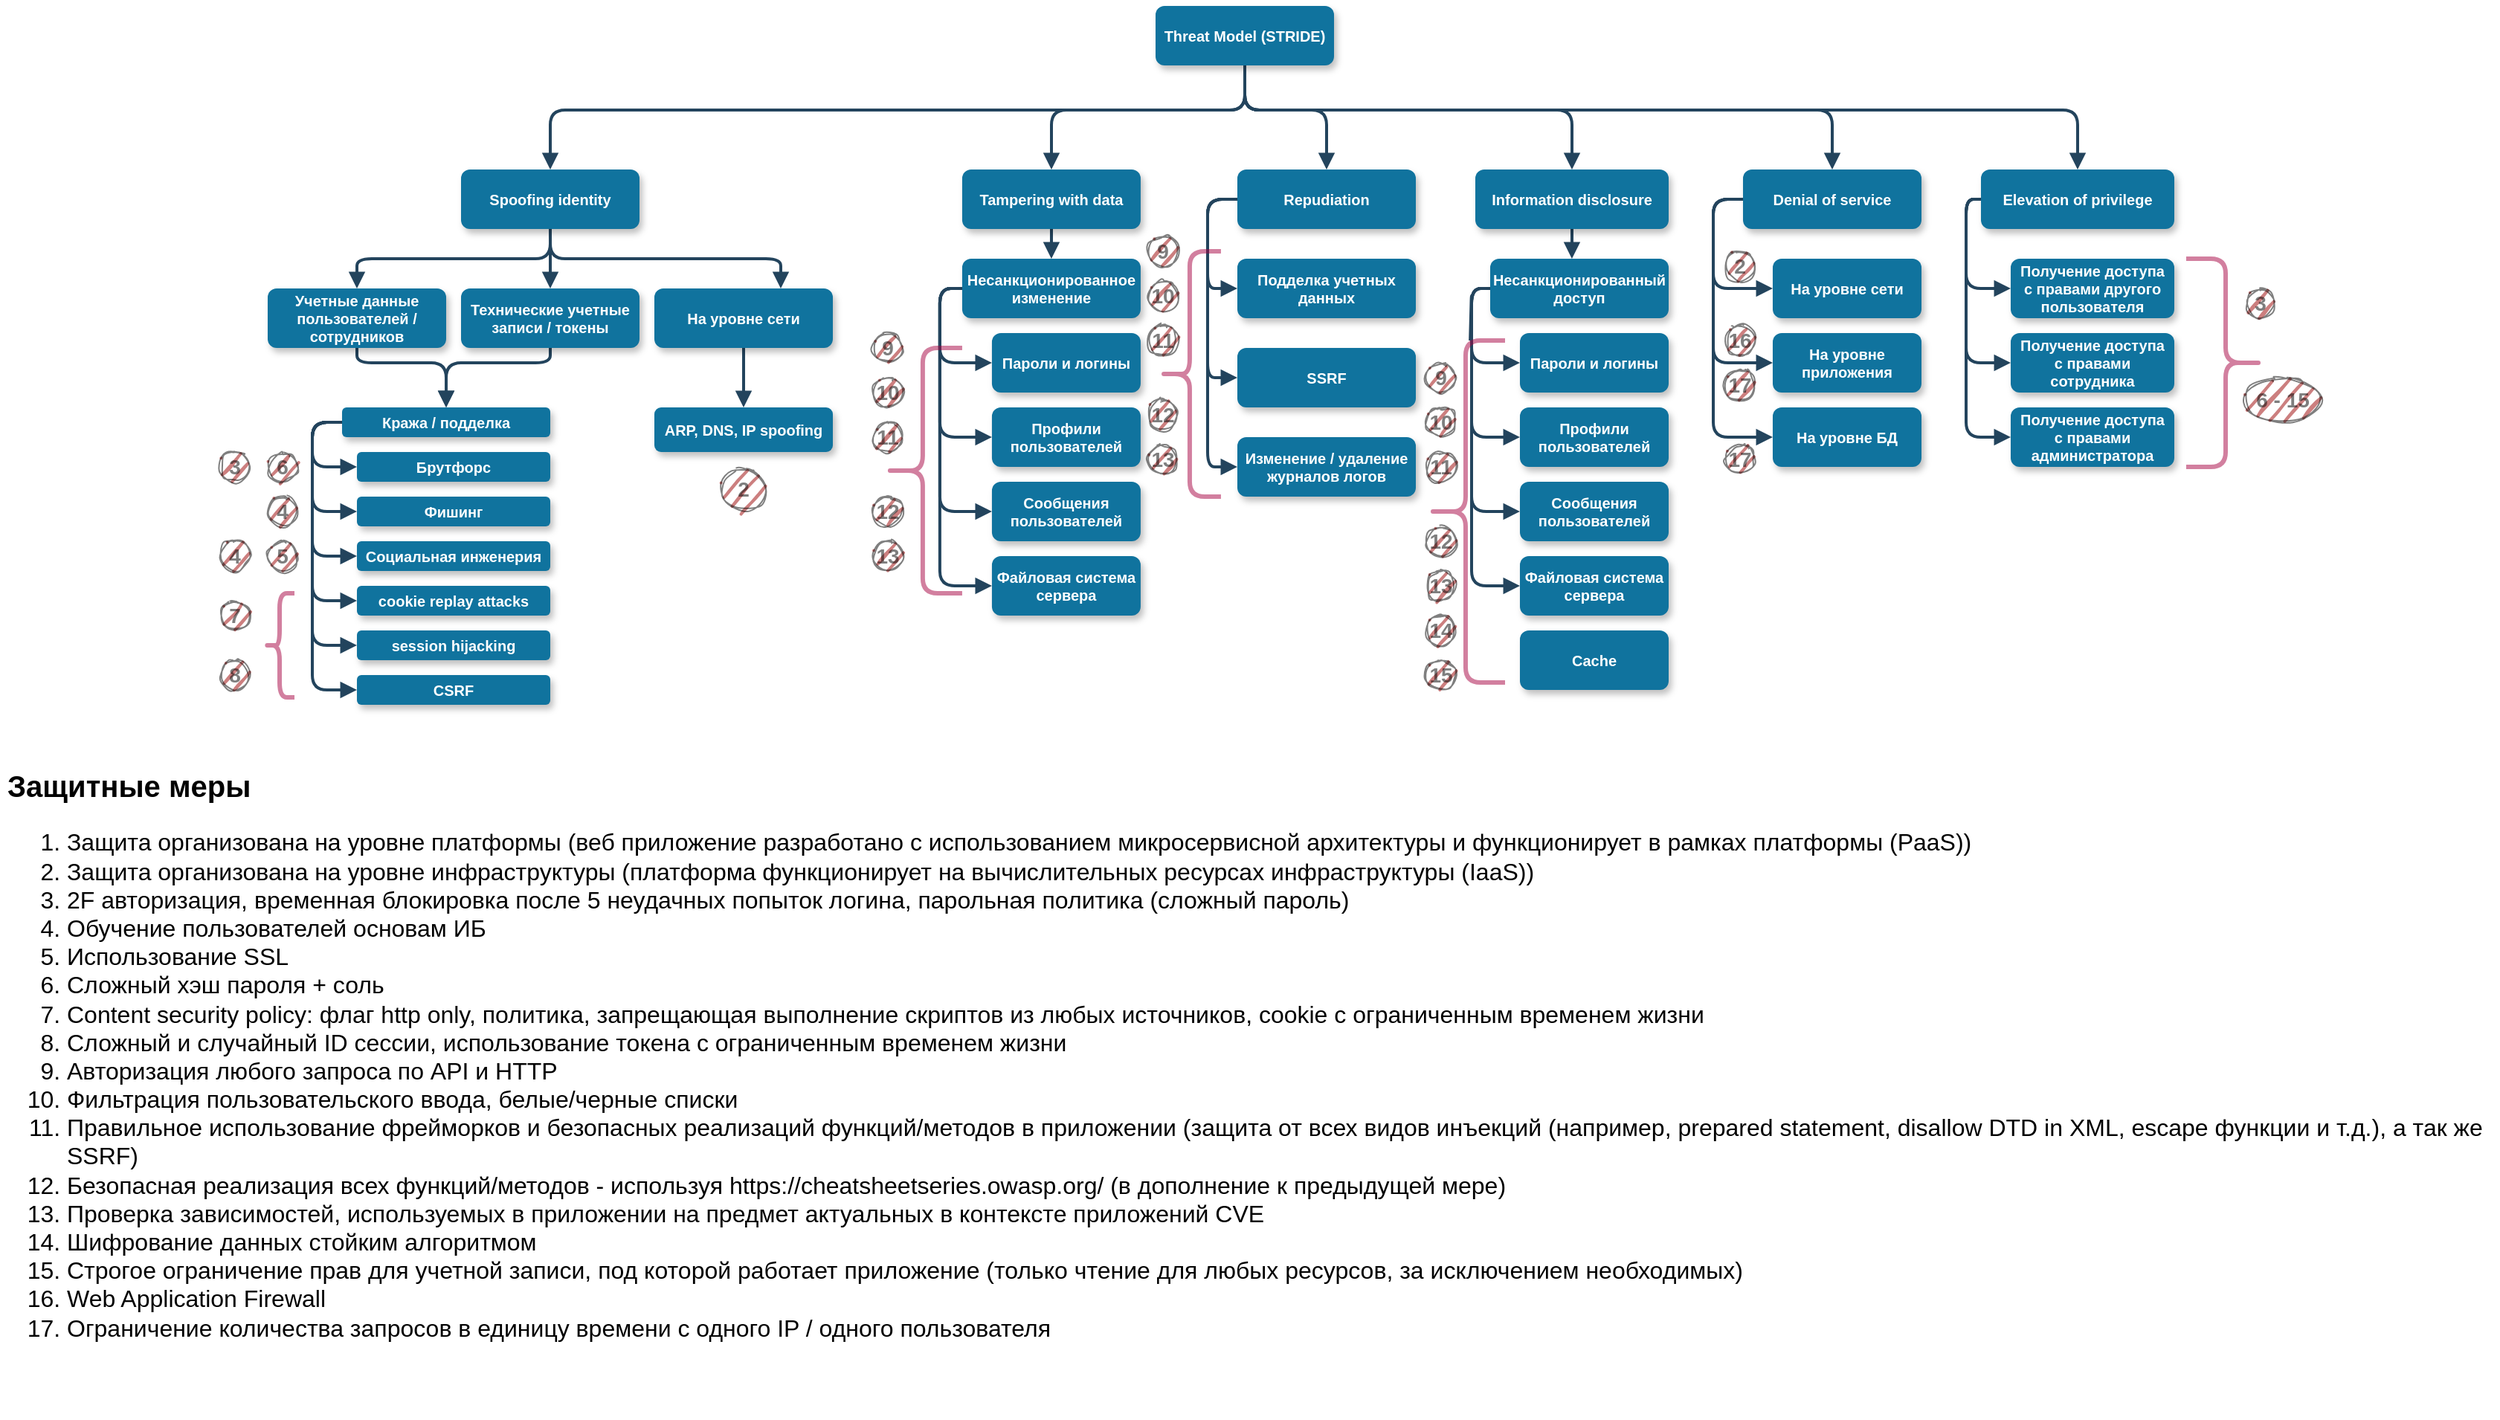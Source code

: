 <mxfile version="20.5.2" type="device" pages="2"><diagram name="v.1.0" id="97916047-d0de-89f5-080d-49f4d83e522f"><mxGraphModel dx="1520" dy="814" grid="1" gridSize="10" guides="1" tooltips="1" connect="1" arrows="1" fold="1" page="1" pageScale="1.5" pageWidth="1169" pageHeight="827" background="none" math="0" shadow="0"><root><mxCell id="0"/><mxCell id="1" parent="0"/><mxCell id="fsp8jdbJkB8UypAQmJkR-121" style="edgeStyle=orthogonalEdgeStyle;rounded=1;orthogonalLoop=1;jettySize=auto;html=1;fontSize=11;exitX=0.5;exitY=1;exitDx=0;exitDy=0;endArrow=block;strokeColor=#23445D;strokeWidth=2;endFill=1;fontStyle=1;" edge="1" parent="1" source="fsp8jdbJkB8UypAQmJkR-81" target="fsp8jdbJkB8UypAQmJkR-83"><mxGeometry relative="1" as="geometry"><mxPoint x="1022" y="80" as="sourcePoint"/><Array as="points"><mxPoint x="877" y="80"/><mxPoint x="410" y="80"/></Array></mxGeometry></mxCell><mxCell id="fsp8jdbJkB8UypAQmJkR-124" style="edgeStyle=orthogonalEdgeStyle;rounded=1;orthogonalLoop=1;jettySize=auto;html=1;fontSize=11;exitX=0.5;exitY=1;exitDx=0;exitDy=0;endArrow=block;strokeColor=#23445D;strokeWidth=2;endFill=1;fontStyle=1;" edge="1" parent="1" source="fsp8jdbJkB8UypAQmJkR-81" target="fsp8jdbJkB8UypAQmJkR-82"><mxGeometry relative="1" as="geometry"><mxPoint x="1022" y="80" as="sourcePoint"/><Array as="points"><mxPoint x="877" y="80"/><mxPoint x="747" y="80"/></Array></mxGeometry></mxCell><mxCell id="fsp8jdbJkB8UypAQmJkR-125" style="edgeStyle=orthogonalEdgeStyle;rounded=1;orthogonalLoop=1;jettySize=auto;html=1;entryX=0.5;entryY=0;entryDx=0;entryDy=0;fontSize=11;endArrow=block;strokeColor=#23445D;strokeWidth=2;endFill=1;fontStyle=1;exitX=0.5;exitY=1;exitDx=0;exitDy=0;" edge="1" parent="1" source="fsp8jdbJkB8UypAQmJkR-81" target="fsp8jdbJkB8UypAQmJkR-84"><mxGeometry relative="1" as="geometry"><mxPoint x="1022" y="80" as="sourcePoint"/><Array as="points"><mxPoint x="877" y="80"/><mxPoint x="932" y="80"/></Array></mxGeometry></mxCell><mxCell id="fsp8jdbJkB8UypAQmJkR-126" style="edgeStyle=orthogonalEdgeStyle;rounded=1;orthogonalLoop=1;jettySize=auto;html=1;entryX=0.5;entryY=0;entryDx=0;entryDy=0;fontSize=11;endArrow=block;strokeColor=#23445D;strokeWidth=2;endFill=1;fontStyle=1;exitX=0.5;exitY=1;exitDx=0;exitDy=0;" edge="1" parent="1" source="fsp8jdbJkB8UypAQmJkR-81" target="fsp8jdbJkB8UypAQmJkR-89"><mxGeometry relative="1" as="geometry"><mxPoint x="1022" y="80" as="sourcePoint"/><Array as="points"><mxPoint x="877" y="80"/><mxPoint x="1097" y="80"/></Array></mxGeometry></mxCell><mxCell id="fsp8jdbJkB8UypAQmJkR-127" style="edgeStyle=orthogonalEdgeStyle;rounded=1;orthogonalLoop=1;jettySize=auto;html=1;entryX=0.5;entryY=0;entryDx=0;entryDy=0;fontSize=11;exitX=0.5;exitY=1;exitDx=0;exitDy=0;endArrow=block;strokeColor=#23445D;strokeWidth=2;endFill=1;fontStyle=1;" edge="1" parent="1" source="fsp8jdbJkB8UypAQmJkR-81" target="fsp8jdbJkB8UypAQmJkR-85"><mxGeometry relative="1" as="geometry"><mxPoint x="1022" y="80" as="sourcePoint"/><Array as="points"><mxPoint x="877" y="80"/><mxPoint x="1272" y="80"/></Array></mxGeometry></mxCell><mxCell id="fsp8jdbJkB8UypAQmJkR-128" style="edgeStyle=orthogonalEdgeStyle;rounded=1;orthogonalLoop=1;jettySize=auto;html=1;entryX=0.5;entryY=0;entryDx=0;entryDy=0;fontSize=11;exitX=0.5;exitY=1;exitDx=0;exitDy=0;endArrow=block;strokeColor=#23445D;strokeWidth=2;endFill=1;fontStyle=1;" edge="1" parent="1" source="fsp8jdbJkB8UypAQmJkR-81" target="fsp8jdbJkB8UypAQmJkR-86"><mxGeometry relative="1" as="geometry"><mxPoint x="1022" y="80" as="sourcePoint"/><Array as="points"><mxPoint x="877" y="80"/><mxPoint x="1437" y="80"/></Array></mxGeometry></mxCell><mxCell id="fsp8jdbJkB8UypAQmJkR-81" value="Threat Model (STRIDE)" style="rounded=1;fillColor=#10739E;strokeColor=none;shadow=1;gradientColor=none;fontStyle=1;fontColor=#FFFFFF;fontSize=10;" vertex="1" parent="1"><mxGeometry x="817" y="10" width="120" height="40" as="geometry"/></mxCell><mxCell id="fsp8jdbJkB8UypAQmJkR-183" style="edgeStyle=orthogonalEdgeStyle;rounded=1;orthogonalLoop=1;jettySize=auto;html=1;entryX=0.5;entryY=0;entryDx=0;entryDy=0;fontSize=11;endArrow=block;strokeColor=#23445D;strokeWidth=2;endFill=1;fontStyle=1;" edge="1" parent="1" source="fsp8jdbJkB8UypAQmJkR-82" target="fsp8jdbJkB8UypAQmJkR-168"><mxGeometry relative="1" as="geometry"/></mxCell><mxCell id="fsp8jdbJkB8UypAQmJkR-82" value="Tampering with data" style="rounded=1;fillColor=#10739E;strokeColor=none;shadow=1;gradientColor=none;fontStyle=1;fontColor=#FFFFFF;fontSize=10;" vertex="1" parent="1"><mxGeometry x="686.97" y="120" width="120" height="40" as="geometry"/></mxCell><mxCell id="fsp8jdbJkB8UypAQmJkR-135" style="edgeStyle=orthogonalEdgeStyle;rounded=1;orthogonalLoop=1;jettySize=auto;html=1;entryX=0.5;entryY=0;entryDx=0;entryDy=0;fontSize=11;exitX=0.5;exitY=1;exitDx=0;exitDy=0;endArrow=block;strokeColor=#23445D;strokeWidth=2;endFill=1;fontStyle=1;" edge="1" parent="1" source="fsp8jdbJkB8UypAQmJkR-83" target="fsp8jdbJkB8UypAQmJkR-109"><mxGeometry relative="1" as="geometry"><Array as="points"><mxPoint x="410" y="180"/><mxPoint x="280" y="180"/></Array></mxGeometry></mxCell><mxCell id="fsp8jdbJkB8UypAQmJkR-150" style="edgeStyle=orthogonalEdgeStyle;rounded=1;orthogonalLoop=1;jettySize=auto;html=1;entryX=0.5;entryY=0;entryDx=0;entryDy=0;fontSize=11;endArrow=block;strokeColor=#23445D;strokeWidth=2;endFill=1;fontStyle=1;" edge="1" parent="1" source="fsp8jdbJkB8UypAQmJkR-83" target="fsp8jdbJkB8UypAQmJkR-110"><mxGeometry relative="1" as="geometry"/></mxCell><mxCell id="fsp8jdbJkB8UypAQmJkR-151" style="edgeStyle=orthogonalEdgeStyle;rounded=1;orthogonalLoop=1;jettySize=auto;html=1;fontSize=11;endArrow=block;strokeColor=#23445D;strokeWidth=2;endFill=1;fontStyle=1;" edge="1" parent="1" source="fsp8jdbJkB8UypAQmJkR-83" target="fsp8jdbJkB8UypAQmJkR-139"><mxGeometry relative="1" as="geometry"><Array as="points"><mxPoint x="410" y="180"/><mxPoint x="565" y="180"/></Array></mxGeometry></mxCell><mxCell id="fsp8jdbJkB8UypAQmJkR-83" value="Spoofing identity" style="rounded=1;fillColor=#10739E;strokeColor=none;shadow=1;gradientColor=none;fontStyle=1;fontColor=#FFFFFF;fontSize=10;" vertex="1" parent="1"><mxGeometry x="350" y="120" width="120" height="40" as="geometry"/></mxCell><mxCell id="fsp8jdbJkB8UypAQmJkR-187" style="edgeStyle=orthogonalEdgeStyle;rounded=1;orthogonalLoop=1;jettySize=auto;html=1;entryX=0;entryY=0.5;entryDx=0;entryDy=0;fontSize=11;endArrow=block;strokeColor=#23445D;strokeWidth=2;endFill=1;fontStyle=1;" edge="1" parent="1" source="fsp8jdbJkB8UypAQmJkR-84" target="fsp8jdbJkB8UypAQmJkR-185"><mxGeometry relative="1" as="geometry"><Array as="points"><mxPoint x="852" y="140"/><mxPoint x="852" y="320"/></Array></mxGeometry></mxCell><mxCell id="fsp8jdbJkB8UypAQmJkR-188" style="edgeStyle=orthogonalEdgeStyle;rounded=1;orthogonalLoop=1;jettySize=auto;html=1;entryX=0;entryY=0.5;entryDx=0;entryDy=0;fontSize=11;endArrow=block;strokeColor=#23445D;strokeWidth=2;endFill=1;fontStyle=1;" edge="1" parent="1" source="fsp8jdbJkB8UypAQmJkR-84" target="fsp8jdbJkB8UypAQmJkR-186"><mxGeometry relative="1" as="geometry"><Array as="points"><mxPoint x="852" y="140"/><mxPoint x="852" y="260"/></Array></mxGeometry></mxCell><mxCell id="fsp8jdbJkB8UypAQmJkR-189" style="edgeStyle=orthogonalEdgeStyle;rounded=1;orthogonalLoop=1;jettySize=auto;html=1;entryX=0;entryY=0.5;entryDx=0;entryDy=0;fontSize=11;endArrow=block;strokeColor=#23445D;strokeWidth=2;endFill=1;fontStyle=1;" edge="1" parent="1" source="fsp8jdbJkB8UypAQmJkR-84" target="fsp8jdbJkB8UypAQmJkR-184"><mxGeometry relative="1" as="geometry"><Array as="points"><mxPoint x="852" y="140"/><mxPoint x="852" y="200"/></Array></mxGeometry></mxCell><mxCell id="fsp8jdbJkB8UypAQmJkR-84" value="Repudiation" style="rounded=1;fillColor=#10739E;strokeColor=none;shadow=1;gradientColor=none;fontStyle=1;fontColor=#FFFFFF;fontSize=10;" vertex="1" parent="1"><mxGeometry x="872" y="120" width="120" height="40" as="geometry"/></mxCell><mxCell id="GMriBJqJQw5jOjumS-eF-4" style="edgeStyle=orthogonalEdgeStyle;rounded=1;orthogonalLoop=1;jettySize=auto;html=1;entryX=0;entryY=0.5;entryDx=0;entryDy=0;fontSize=11;endArrow=block;strokeColor=#23445D;strokeWidth=2;endFill=1;fontStyle=1;" edge="1" parent="1" source="fsp8jdbJkB8UypAQmJkR-85" target="GMriBJqJQw5jOjumS-eF-2"><mxGeometry relative="1" as="geometry"><Array as="points"><mxPoint x="1192" y="140"/><mxPoint x="1192" y="300"/></Array></mxGeometry></mxCell><mxCell id="GMriBJqJQw5jOjumS-eF-5" style="edgeStyle=orthogonalEdgeStyle;rounded=1;orthogonalLoop=1;jettySize=auto;html=1;entryX=0;entryY=0.5;entryDx=0;entryDy=0;fontSize=11;endArrow=block;strokeColor=#23445D;strokeWidth=2;endFill=1;fontStyle=1;" edge="1" parent="1" source="fsp8jdbJkB8UypAQmJkR-85" target="GMriBJqJQw5jOjumS-eF-3"><mxGeometry relative="1" as="geometry"><Array as="points"><mxPoint x="1192" y="140"/><mxPoint x="1192" y="250"/></Array></mxGeometry></mxCell><mxCell id="GMriBJqJQw5jOjumS-eF-6" style="edgeStyle=orthogonalEdgeStyle;rounded=1;orthogonalLoop=1;jettySize=auto;html=1;entryX=0;entryY=0.5;entryDx=0;entryDy=0;fontSize=11;endArrow=block;strokeColor=#23445D;strokeWidth=2;endFill=1;fontStyle=1;" edge="1" parent="1" source="fsp8jdbJkB8UypAQmJkR-85" target="GMriBJqJQw5jOjumS-eF-1"><mxGeometry relative="1" as="geometry"><Array as="points"><mxPoint x="1192" y="140"/><mxPoint x="1192" y="200"/></Array></mxGeometry></mxCell><mxCell id="fsp8jdbJkB8UypAQmJkR-85" value="Denial of service" style="rounded=1;fillColor=#10739E;strokeColor=none;shadow=1;gradientColor=none;fontStyle=1;fontColor=#FFFFFF;fontSize=10;" vertex="1" parent="1"><mxGeometry x="1212" y="120" width="120" height="40" as="geometry"/></mxCell><mxCell id="GMriBJqJQw5jOjumS-eF-14" style="edgeStyle=orthogonalEdgeStyle;rounded=1;orthogonalLoop=1;jettySize=auto;html=1;entryX=0;entryY=0.5;entryDx=0;entryDy=0;fontSize=11;endArrow=block;strokeColor=#23445D;strokeWidth=2;endFill=1;fontStyle=1;" edge="1" parent="1" source="fsp8jdbJkB8UypAQmJkR-86" target="GMriBJqJQw5jOjumS-eF-8"><mxGeometry relative="1" as="geometry"><Array as="points"><mxPoint x="1362" y="140"/><mxPoint x="1362" y="300"/></Array></mxGeometry></mxCell><mxCell id="GMriBJqJQw5jOjumS-eF-15" style="edgeStyle=orthogonalEdgeStyle;rounded=1;orthogonalLoop=1;jettySize=auto;html=1;entryX=0;entryY=0.5;entryDx=0;entryDy=0;fontSize=11;endArrow=block;strokeColor=#23445D;strokeWidth=2;endFill=1;fontStyle=1;" edge="1" parent="1" source="fsp8jdbJkB8UypAQmJkR-86" target="GMriBJqJQw5jOjumS-eF-9"><mxGeometry relative="1" as="geometry"><Array as="points"><mxPoint x="1362" y="140"/><mxPoint x="1362" y="250"/></Array></mxGeometry></mxCell><mxCell id="GMriBJqJQw5jOjumS-eF-16" style="edgeStyle=orthogonalEdgeStyle;rounded=1;orthogonalLoop=1;jettySize=auto;html=1;entryX=0;entryY=0.5;entryDx=0;entryDy=0;fontSize=11;endArrow=block;strokeColor=#23445D;strokeWidth=2;endFill=1;fontStyle=1;" edge="1" parent="1" source="fsp8jdbJkB8UypAQmJkR-86" target="GMriBJqJQw5jOjumS-eF-7"><mxGeometry relative="1" as="geometry"><Array as="points"><mxPoint x="1362" y="140"/><mxPoint x="1362" y="200"/></Array></mxGeometry></mxCell><mxCell id="fsp8jdbJkB8UypAQmJkR-86" value="Elevation of privilege" style="rounded=1;fillColor=#10739E;strokeColor=none;shadow=1;gradientColor=none;fontStyle=1;fontColor=#FFFFFF;fontSize=10;" vertex="1" parent="1"><mxGeometry x="1372" y="120" width="130" height="40" as="geometry"/></mxCell><mxCell id="GMriBJqJQw5jOjumS-eF-12" style="edgeStyle=orthogonalEdgeStyle;rounded=1;orthogonalLoop=1;jettySize=auto;html=1;entryX=0.458;entryY=0;entryDx=0;entryDy=0;entryPerimeter=0;fontSize=11;endArrow=block;strokeColor=#23445D;strokeWidth=2;endFill=1;fontStyle=1;" edge="1" parent="1" source="fsp8jdbJkB8UypAQmJkR-89" target="fsp8jdbJkB8UypAQmJkR-200"><mxGeometry relative="1" as="geometry"/></mxCell><mxCell id="fsp8jdbJkB8UypAQmJkR-89" value="Information disclosure" style="rounded=1;fillColor=#10739E;strokeColor=none;shadow=1;gradientColor=none;fontStyle=1;fontColor=#FFFFFF;fontSize=10;" vertex="1" parent="1"><mxGeometry x="1032" y="120" width="130" height="40" as="geometry"/></mxCell><mxCell id="GMriBJqJQw5jOjumS-eF-24" style="edgeStyle=orthogonalEdgeStyle;rounded=1;orthogonalLoop=1;jettySize=auto;html=1;entryX=0.5;entryY=0;entryDx=0;entryDy=0;strokeWidth=2;fontSize=11;endArrow=block;strokeColor=#23445D;endFill=1;fontStyle=1;" edge="1" parent="1" source="fsp8jdbJkB8UypAQmJkR-109" target="GMriBJqJQw5jOjumS-eF-23"><mxGeometry relative="1" as="geometry"><Array as="points"><mxPoint x="280" y="250"/><mxPoint x="340" y="250"/><mxPoint x="340" y="270"/></Array></mxGeometry></mxCell><mxCell id="fsp8jdbJkB8UypAQmJkR-109" value="Учетные данные&#10;пользователей /&#10;сотрудников" style="rounded=1;fillColor=#10739E;strokeColor=none;shadow=1;gradientColor=none;fontStyle=1;fontColor=#FFFFFF;fontSize=10;" vertex="1" parent="1"><mxGeometry x="220" y="200" width="120" height="40" as="geometry"/></mxCell><mxCell id="GMriBJqJQw5jOjumS-eF-27" style="edgeStyle=orthogonalEdgeStyle;rounded=1;orthogonalLoop=1;jettySize=auto;html=1;entryX=0.5;entryY=0;entryDx=0;entryDy=0;strokeWidth=2;fontSize=11;endArrow=block;strokeColor=#23445D;endFill=1;fontStyle=1;" edge="1" parent="1" source="fsp8jdbJkB8UypAQmJkR-110" target="GMriBJqJQw5jOjumS-eF-23"><mxGeometry relative="1" as="geometry"><Array as="points"><mxPoint x="410" y="250"/><mxPoint x="340" y="250"/><mxPoint x="340" y="270"/></Array></mxGeometry></mxCell><mxCell id="fsp8jdbJkB8UypAQmJkR-110" value="Технические учетные&#10;записи / токены" style="rounded=1;fillColor=#10739E;strokeColor=none;shadow=1;gradientColor=none;fontStyle=1;fontColor=#FFFFFF;fontSize=10;" vertex="1" parent="1"><mxGeometry x="350" y="200" width="120" height="40" as="geometry"/></mxCell><mxCell id="fsp8jdbJkB8UypAQmJkR-141" style="edgeStyle=orthogonalEdgeStyle;rounded=1;orthogonalLoop=1;jettySize=auto;html=1;entryX=0.5;entryY=0;entryDx=0;entryDy=0;fontSize=11;endArrow=block;strokeColor=#23445D;strokeWidth=2;endFill=1;fontStyle=1;" edge="1" parent="1" source="fsp8jdbJkB8UypAQmJkR-139" target="fsp8jdbJkB8UypAQmJkR-140"><mxGeometry relative="1" as="geometry"/></mxCell><mxCell id="fsp8jdbJkB8UypAQmJkR-139" value="На уровне сети" style="rounded=1;fillColor=#10739E;strokeColor=none;shadow=1;gradientColor=none;fontStyle=1;fontColor=#FFFFFF;fontSize=10;" vertex="1" parent="1"><mxGeometry x="480" y="200" width="120" height="40" as="geometry"/></mxCell><mxCell id="fsp8jdbJkB8UypAQmJkR-140" value="ARP, DNS, IP spoofing" style="rounded=1;whiteSpace=wrap;html=1;fontSize=10;fillColor=#10739E;strokeColor=none;fontColor=#FFFFFF;shadow=1;gradientColor=none;fontStyle=1;" vertex="1" parent="1"><mxGeometry x="480" y="280" width="120" height="30" as="geometry"/></mxCell><mxCell id="fsp8jdbJkB8UypAQmJkR-144" value="Пароли и логины" style="rounded=1;fillColor=#10739E;strokeColor=none;shadow=1;gradientColor=none;fontStyle=1;fontColor=#FFFFFF;fontSize=10;" vertex="1" parent="1"><mxGeometry x="706.97" y="230" width="100" height="40" as="geometry"/></mxCell><mxCell id="fsp8jdbJkB8UypAQmJkR-146" value="Сообщения&#10;пользователей" style="rounded=1;fillColor=#10739E;strokeColor=none;shadow=1;gradientColor=none;fontStyle=1;fontColor=#FFFFFF;fontSize=10;" vertex="1" parent="1"><mxGeometry x="706.97" y="330" width="100" height="40" as="geometry"/></mxCell><mxCell id="fsp8jdbJkB8UypAQmJkR-147" value="Профили&#10;пользователей" style="rounded=1;fillColor=#10739E;strokeColor=none;shadow=1;gradientColor=none;fontStyle=1;fontColor=#FFFFFF;fontSize=10;" vertex="1" parent="1"><mxGeometry x="706.97" y="280" width="100" height="40" as="geometry"/></mxCell><mxCell id="fsp8jdbJkB8UypAQmJkR-170" style="edgeStyle=orthogonalEdgeStyle;rounded=1;orthogonalLoop=1;jettySize=auto;html=1;entryX=0;entryY=0.5;entryDx=0;entryDy=0;fontSize=11;endArrow=block;strokeColor=#23445D;strokeWidth=2;endFill=1;fontStyle=1;" edge="1" parent="1" source="fsp8jdbJkB8UypAQmJkR-168" target="fsp8jdbJkB8UypAQmJkR-144"><mxGeometry relative="1" as="geometry"><Array as="points"><mxPoint x="671.97" y="200"/><mxPoint x="671.97" y="250"/></Array></mxGeometry></mxCell><mxCell id="fsp8jdbJkB8UypAQmJkR-172" style="edgeStyle=orthogonalEdgeStyle;rounded=1;orthogonalLoop=1;jettySize=auto;html=1;entryX=0;entryY=0.5;entryDx=0;entryDy=0;fontSize=11;endArrow=block;strokeColor=#23445D;strokeWidth=2;endFill=1;fontStyle=1;" edge="1" parent="1" source="fsp8jdbJkB8UypAQmJkR-168" target="fsp8jdbJkB8UypAQmJkR-147"><mxGeometry relative="1" as="geometry"><Array as="points"><mxPoint x="671.97" y="200"/><mxPoint x="671.97" y="300"/></Array></mxGeometry></mxCell><mxCell id="fsp8jdbJkB8UypAQmJkR-173" style="edgeStyle=orthogonalEdgeStyle;rounded=1;orthogonalLoop=1;jettySize=auto;html=1;fontSize=11;entryX=0;entryY=0.5;entryDx=0;entryDy=0;endArrow=block;strokeColor=#23445D;strokeWidth=2;endFill=1;fontStyle=1;" edge="1" parent="1" source="fsp8jdbJkB8UypAQmJkR-168" target="fsp8jdbJkB8UypAQmJkR-146"><mxGeometry relative="1" as="geometry"><mxPoint x="671.97" y="320" as="targetPoint"/><Array as="points"><mxPoint x="671.97" y="200"/><mxPoint x="671.97" y="350"/></Array></mxGeometry></mxCell><mxCell id="fsp8jdbJkB8UypAQmJkR-182" style="edgeStyle=orthogonalEdgeStyle;rounded=1;orthogonalLoop=1;jettySize=auto;html=1;fontSize=11;entryX=0;entryY=0.5;entryDx=0;entryDy=0;endArrow=block;strokeColor=#23445D;strokeWidth=2;endFill=1;fontStyle=1;" edge="1" parent="1" source="fsp8jdbJkB8UypAQmJkR-168" target="fsp8jdbJkB8UypAQmJkR-169"><mxGeometry relative="1" as="geometry"><mxPoint x="671.97" y="400" as="targetPoint"/><Array as="points"><mxPoint x="671.97" y="200"/><mxPoint x="671.97" y="400"/></Array></mxGeometry></mxCell><mxCell id="fsp8jdbJkB8UypAQmJkR-168" value="Несанкционированное&#10;изменение" style="rounded=1;fillColor=#10739E;strokeColor=none;shadow=1;gradientColor=none;fontStyle=1;fontColor=#FFFFFF;fontSize=10;" vertex="1" parent="1"><mxGeometry x="686.97" y="180" width="120" height="40" as="geometry"/></mxCell><mxCell id="fsp8jdbJkB8UypAQmJkR-169" value="Файловая система&#10;сервера" style="rounded=1;fillColor=#10739E;strokeColor=none;shadow=1;gradientColor=none;fontStyle=1;fontColor=#FFFFFF;fontSize=10;" vertex="1" parent="1"><mxGeometry x="706.97" y="380" width="100" height="40" as="geometry"/></mxCell><mxCell id="fsp8jdbJkB8UypAQmJkR-184" value="Подделка учетных&#10;данных" style="rounded=1;fillColor=#10739E;strokeColor=none;shadow=1;gradientColor=none;fontStyle=1;fontColor=#FFFFFF;fontSize=10;" vertex="1" parent="1"><mxGeometry x="872" y="180" width="120" height="40" as="geometry"/></mxCell><mxCell id="fsp8jdbJkB8UypAQmJkR-185" value="Изменение / удаление&#10;журналов логов" style="rounded=1;fillColor=#10739E;strokeColor=none;shadow=1;gradientColor=none;fontStyle=1;fontColor=#FFFFFF;fontSize=10;" vertex="1" parent="1"><mxGeometry x="872" y="300" width="120" height="40" as="geometry"/></mxCell><mxCell id="fsp8jdbJkB8UypAQmJkR-186" value="SSRF" style="rounded=1;fillColor=#10739E;strokeColor=none;shadow=1;gradientColor=none;fontStyle=1;fontColor=#FFFFFF;fontSize=10;" vertex="1" parent="1"><mxGeometry x="872" y="240" width="120" height="40" as="geometry"/></mxCell><mxCell id="fsp8jdbJkB8UypAQmJkR-192" value="Пароли и логины" style="rounded=1;fillColor=#10739E;strokeColor=none;shadow=1;gradientColor=none;fontStyle=1;fontColor=#FFFFFF;fontSize=10;" vertex="1" parent="1"><mxGeometry x="1062" y="230" width="100" height="40" as="geometry"/></mxCell><mxCell id="fsp8jdbJkB8UypAQmJkR-193" value="Сообщения&#10;пользователей" style="rounded=1;fillColor=#10739E;strokeColor=none;shadow=1;gradientColor=none;fontStyle=1;fontColor=#FFFFFF;fontSize=10;" vertex="1" parent="1"><mxGeometry x="1062" y="330" width="100" height="40" as="geometry"/></mxCell><mxCell id="fsp8jdbJkB8UypAQmJkR-194" value="Профили&#10;пользователей" style="rounded=1;fillColor=#10739E;strokeColor=none;shadow=1;gradientColor=none;fontStyle=1;fontColor=#FFFFFF;fontSize=10;" vertex="1" parent="1"><mxGeometry x="1062" y="280" width="100" height="40" as="geometry"/></mxCell><mxCell id="fsp8jdbJkB8UypAQmJkR-195" style="edgeStyle=orthogonalEdgeStyle;rounded=1;orthogonalLoop=1;jettySize=auto;html=1;entryX=0;entryY=0.5;entryDx=0;entryDy=0;fontSize=11;endArrow=block;strokeColor=#23445D;strokeWidth=2;endFill=1;fontStyle=1;" edge="1" parent="1" source="fsp8jdbJkB8UypAQmJkR-200" target="fsp8jdbJkB8UypAQmJkR-192"><mxGeometry relative="1" as="geometry"><Array as="points"><mxPoint x="1029.5" y="200"/><mxPoint x="1029.5" y="250"/></Array></mxGeometry></mxCell><mxCell id="fsp8jdbJkB8UypAQmJkR-196" style="edgeStyle=orthogonalEdgeStyle;rounded=1;orthogonalLoop=1;jettySize=auto;html=1;entryX=0;entryY=0.5;entryDx=0;entryDy=0;fontSize=11;endArrow=block;strokeColor=#23445D;strokeWidth=2;endFill=1;fontStyle=1;" edge="1" parent="1" source="fsp8jdbJkB8UypAQmJkR-200" target="fsp8jdbJkB8UypAQmJkR-194"><mxGeometry relative="1" as="geometry"><Array as="points"><mxPoint x="1029.5" y="200"/><mxPoint x="1029.5" y="300"/></Array></mxGeometry></mxCell><mxCell id="fsp8jdbJkB8UypAQmJkR-197" style="edgeStyle=orthogonalEdgeStyle;rounded=1;orthogonalLoop=1;jettySize=auto;html=1;fontSize=11;entryX=0;entryY=0.5;entryDx=0;entryDy=0;endArrow=block;strokeColor=#23445D;strokeWidth=2;endFill=1;fontStyle=1;" edge="1" parent="1" source="fsp8jdbJkB8UypAQmJkR-200" target="fsp8jdbJkB8UypAQmJkR-193"><mxGeometry relative="1" as="geometry"><mxPoint x="1029.5" y="320" as="targetPoint"/><Array as="points"><mxPoint x="1029.5" y="200"/><mxPoint x="1029.5" y="350"/></Array></mxGeometry></mxCell><mxCell id="fsp8jdbJkB8UypAQmJkR-198" style="edgeStyle=orthogonalEdgeStyle;rounded=1;orthogonalLoop=1;jettySize=auto;html=1;fontSize=11;entryX=0;entryY=0.5;entryDx=0;entryDy=0;endArrow=block;strokeColor=#23445D;strokeWidth=2;endFill=1;fontStyle=1;startArrow=none;" edge="1" parent="1" source="GMriBJqJQw5jOjumS-eF-90" target="fsp8jdbJkB8UypAQmJkR-201"><mxGeometry relative="1" as="geometry"><mxPoint x="1029.5" y="400" as="targetPoint"/><Array as="points"><mxPoint x="1029.5" y="200"/><mxPoint x="1029.5" y="400"/></Array></mxGeometry></mxCell><mxCell id="fsp8jdbJkB8UypAQmJkR-200" value="Несанкционированный&#10;доступ" style="rounded=1;fillColor=#10739E;strokeColor=none;shadow=1;gradientColor=none;fontStyle=1;fontColor=#FFFFFF;fontSize=10;" vertex="1" parent="1"><mxGeometry x="1042" y="180" width="120" height="40" as="geometry"/></mxCell><mxCell id="fsp8jdbJkB8UypAQmJkR-201" value="Файловая система&#10;сервера" style="rounded=1;fillColor=#10739E;strokeColor=none;shadow=1;gradientColor=none;fontStyle=1;fontColor=#FFFFFF;fontSize=10;" vertex="1" parent="1"><mxGeometry x="1062" y="380" width="100" height="40" as="geometry"/></mxCell><mxCell id="GMriBJqJQw5jOjumS-eF-1" value="На уровне сети" style="rounded=1;fillColor=#10739E;strokeColor=none;shadow=1;gradientColor=none;fontStyle=1;fontColor=#FFFFFF;fontSize=10;" vertex="1" parent="1"><mxGeometry x="1232" y="180" width="100" height="40" as="geometry"/></mxCell><mxCell id="GMriBJqJQw5jOjumS-eF-2" value="На уровне БД" style="rounded=1;fillColor=#10739E;strokeColor=none;shadow=1;gradientColor=none;fontStyle=1;fontColor=#FFFFFF;fontSize=10;" vertex="1" parent="1"><mxGeometry x="1232" y="280" width="100" height="40" as="geometry"/></mxCell><mxCell id="GMriBJqJQw5jOjumS-eF-3" value="На уровне&#10;приложения" style="rounded=1;fillColor=#10739E;strokeColor=none;shadow=1;gradientColor=none;fontStyle=1;fontColor=#FFFFFF;fontSize=10;" vertex="1" parent="1"><mxGeometry x="1232" y="230" width="100" height="40" as="geometry"/></mxCell><mxCell id="GMriBJqJQw5jOjumS-eF-7" value="Получение доступа&#10;с правами другого&#10;пользователя" style="rounded=1;fillColor=#10739E;strokeColor=none;shadow=1;gradientColor=none;fontStyle=1;fontColor=#FFFFFF;fontSize=10;" vertex="1" parent="1"><mxGeometry x="1392" y="180" width="110" height="40" as="geometry"/></mxCell><mxCell id="GMriBJqJQw5jOjumS-eF-8" value="Получение доступа&#10;с правами&#10;администратора" style="rounded=1;fillColor=#10739E;strokeColor=none;shadow=1;gradientColor=none;fontStyle=1;fontColor=#FFFFFF;fontSize=10;" vertex="1" parent="1"><mxGeometry x="1392" y="280" width="110" height="40" as="geometry"/></mxCell><mxCell id="GMriBJqJQw5jOjumS-eF-9" value="Получение доступа&#10;с правами&#10;сотрудника" style="rounded=1;fillColor=#10739E;strokeColor=none;shadow=1;gradientColor=none;fontStyle=1;fontColor=#FFFFFF;fontSize=10;" vertex="1" parent="1"><mxGeometry x="1392" y="230" width="110" height="40" as="geometry"/></mxCell><mxCell id="GMriBJqJQw5jOjumS-eF-17" value="Социальная инженерия" style="rounded=1;fillColor=#10739E;strokeColor=none;shadow=1;gradientColor=none;fontStyle=1;fontColor=#FFFFFF;fontSize=10;" vertex="1" parent="1"><mxGeometry x="280" y="370" width="130" height="20" as="geometry"/></mxCell><mxCell id="GMriBJqJQw5jOjumS-eF-18" value="cookie replay attacks" style="rounded=1;fillColor=#10739E;strokeColor=none;shadow=1;gradientColor=none;fontStyle=1;fontColor=#FFFFFF;fontSize=10;" vertex="1" parent="1"><mxGeometry x="280" y="400" width="130" height="20" as="geometry"/></mxCell><mxCell id="GMriBJqJQw5jOjumS-eF-19" value="session hijacking" style="rounded=1;fillColor=#10739E;strokeColor=none;shadow=1;gradientColor=none;fontStyle=1;fontColor=#FFFFFF;fontSize=10;" vertex="1" parent="1"><mxGeometry x="280" y="430" width="130" height="20" as="geometry"/></mxCell><mxCell id="GMriBJqJQw5jOjumS-eF-20" value="CSRF" style="rounded=1;fillColor=#10739E;strokeColor=none;shadow=1;gradientColor=none;fontStyle=1;fontColor=#FFFFFF;fontSize=10;" vertex="1" parent="1"><mxGeometry x="280" y="460" width="130" height="20" as="geometry"/></mxCell><mxCell id="GMriBJqJQw5jOjumS-eF-21" value="Фишинг" style="rounded=1;fillColor=#10739E;strokeColor=none;shadow=1;gradientColor=none;fontStyle=1;fontColor=#FFFFFF;fontSize=10;" vertex="1" parent="1"><mxGeometry x="280" y="340" width="130" height="20" as="geometry"/></mxCell><mxCell id="GMriBJqJQw5jOjumS-eF-22" value="Брутфорс" style="rounded=1;fillColor=#10739E;strokeColor=none;shadow=1;gradientColor=none;fontStyle=1;fontColor=#FFFFFF;fontSize=10;" vertex="1" parent="1"><mxGeometry x="280" y="310" width="130" height="20" as="geometry"/></mxCell><mxCell id="GMriBJqJQw5jOjumS-eF-28" style="edgeStyle=orthogonalEdgeStyle;rounded=1;orthogonalLoop=1;jettySize=auto;html=1;entryX=0;entryY=0.5;entryDx=0;entryDy=0;strokeWidth=2;fontSize=11;endArrow=block;strokeColor=#23445D;endFill=1;fontStyle=1;" edge="1" parent="1" source="GMriBJqJQw5jOjumS-eF-23" target="GMriBJqJQw5jOjumS-eF-20"><mxGeometry relative="1" as="geometry"><Array as="points"><mxPoint x="250" y="290"/><mxPoint x="250" y="470"/></Array></mxGeometry></mxCell><mxCell id="GMriBJqJQw5jOjumS-eF-29" style="edgeStyle=orthogonalEdgeStyle;rounded=1;orthogonalLoop=1;jettySize=auto;html=1;entryX=0;entryY=0.5;entryDx=0;entryDy=0;strokeWidth=2;fontSize=11;endArrow=block;strokeColor=#23445D;endFill=1;fontStyle=1;" edge="1" parent="1" source="GMriBJqJQw5jOjumS-eF-23" target="GMriBJqJQw5jOjumS-eF-19"><mxGeometry relative="1" as="geometry"><Array as="points"><mxPoint x="250" y="290"/><mxPoint x="250" y="440"/></Array></mxGeometry></mxCell><mxCell id="GMriBJqJQw5jOjumS-eF-30" style="edgeStyle=orthogonalEdgeStyle;rounded=1;orthogonalLoop=1;jettySize=auto;html=1;entryX=0;entryY=0.5;entryDx=0;entryDy=0;strokeWidth=2;fontSize=11;endArrow=block;strokeColor=#23445D;endFill=1;fontStyle=1;" edge="1" parent="1" source="GMriBJqJQw5jOjumS-eF-23" target="GMriBJqJQw5jOjumS-eF-18"><mxGeometry relative="1" as="geometry"><Array as="points"><mxPoint x="250" y="290"/><mxPoint x="250" y="410"/></Array></mxGeometry></mxCell><mxCell id="GMriBJqJQw5jOjumS-eF-31" style="edgeStyle=orthogonalEdgeStyle;rounded=1;orthogonalLoop=1;jettySize=auto;html=1;entryX=0;entryY=0.5;entryDx=0;entryDy=0;strokeWidth=2;fontSize=11;endArrow=block;strokeColor=#23445D;endFill=1;fontStyle=1;" edge="1" parent="1" source="GMriBJqJQw5jOjumS-eF-23" target="GMriBJqJQw5jOjumS-eF-17"><mxGeometry relative="1" as="geometry"><Array as="points"><mxPoint x="250" y="290"/><mxPoint x="250" y="380"/></Array></mxGeometry></mxCell><mxCell id="GMriBJqJQw5jOjumS-eF-32" style="edgeStyle=orthogonalEdgeStyle;rounded=1;orthogonalLoop=1;jettySize=auto;html=1;entryX=0;entryY=0.5;entryDx=0;entryDy=0;strokeWidth=2;fontSize=11;endArrow=block;strokeColor=#23445D;endFill=1;fontStyle=1;" edge="1" parent="1" source="GMriBJqJQw5jOjumS-eF-23" target="GMriBJqJQw5jOjumS-eF-21"><mxGeometry relative="1" as="geometry"><Array as="points"><mxPoint x="250" y="290"/><mxPoint x="250" y="350"/></Array></mxGeometry></mxCell><mxCell id="GMriBJqJQw5jOjumS-eF-33" style="edgeStyle=orthogonalEdgeStyle;rounded=1;orthogonalLoop=1;jettySize=auto;html=1;entryX=0;entryY=0.5;entryDx=0;entryDy=0;strokeWidth=2;fontSize=11;endArrow=block;strokeColor=#23445D;endFill=1;fontStyle=1;" edge="1" parent="1" source="GMriBJqJQw5jOjumS-eF-23" target="GMriBJqJQw5jOjumS-eF-22"><mxGeometry relative="1" as="geometry"><Array as="points"><mxPoint x="250" y="290"/><mxPoint x="250" y="320"/></Array></mxGeometry></mxCell><mxCell id="GMriBJqJQw5jOjumS-eF-23" value="Кража / подделка" style="rounded=1;fillColor=#10739E;strokeColor=none;shadow=1;gradientColor=none;fontStyle=1;fontColor=#FFFFFF;fontSize=10;" vertex="1" parent="1"><mxGeometry x="270" y="280" width="140" height="20" as="geometry"/></mxCell><mxCell id="GMriBJqJQw5jOjumS-eF-34" value="&lt;h1&gt;Защитные меры&lt;/h1&gt;&lt;p style=&quot;font-size: 14px;&quot;&gt;&lt;/p&gt;&lt;ol style=&quot;font-size: 16px;&quot;&gt;&lt;li style=&quot;&quot;&gt;&lt;font style=&quot;font-size: 16px;&quot;&gt;Защита организована на уровне платформы (веб приложение разработано с использованием микросервисной архитектуры и функционирует в рамках платформы (PaaS))&lt;/font&gt;&lt;/li&gt;&lt;li style=&quot;&quot;&gt;&lt;span style=&quot;background-color: initial;&quot;&gt;&lt;font style=&quot;font-size: 16px;&quot;&gt;Защита организована на уровне инфраструктуры (платформа функционирует на вычислительных ресурсах инфраструктуры (IaaS))&lt;/font&gt;&lt;/span&gt;&lt;/li&gt;&lt;li style=&quot;&quot;&gt;&lt;span style=&quot;background-color: initial;&quot;&gt;&lt;font style=&quot;font-size: 16px;&quot;&gt;2F авторизация, временная блокировка после 5 неудачных попыток логина, парольная политика (сложный пароль)&lt;/font&gt;&lt;/span&gt;&lt;/li&gt;&lt;li style=&quot;&quot;&gt;&lt;span style=&quot;background-color: initial;&quot;&gt;&lt;font style=&quot;font-size: 16px;&quot;&gt;Обучение пользователей основам ИБ&lt;/font&gt;&lt;/span&gt;&lt;/li&gt;&lt;li style=&quot;&quot;&gt;&lt;span style=&quot;background-color: initial;&quot;&gt;&lt;font style=&quot;font-size: 16px;&quot;&gt;Использование SSL&lt;/font&gt;&lt;/span&gt;&lt;/li&gt;&lt;li style=&quot;&quot;&gt;&lt;span style=&quot;background-color: initial;&quot;&gt;&lt;font style=&quot;font-size: 16px;&quot;&gt;Сложный хэш пароля + соль&lt;/font&gt;&lt;/span&gt;&lt;/li&gt;&lt;li style=&quot;&quot;&gt;&lt;font style=&quot;font-size: 16px;&quot;&gt;Content security policy: флаг http only, политика, запрещающая выполнение скриптов из любых источников, cookie&amp;nbsp;&lt;/font&gt;с ограниченным временем жизни&lt;/li&gt;&lt;li style=&quot;&quot;&gt;&lt;font style=&quot;font-size: 16px;&quot;&gt;Сложный и случайный ID сессии, использование токена с ограниченным временем жизни&lt;/font&gt;&lt;/li&gt;&lt;li style=&quot;&quot;&gt;&lt;font style=&quot;font-size: 16px;&quot;&gt;Авторизация любого запроса по API и HTTP&lt;/font&gt;&lt;/li&gt;&lt;li style=&quot;&quot;&gt;&lt;font style=&quot;font-size: 16px;&quot;&gt;Фильтрация пользовательского ввода, белые/черные списки&lt;/font&gt;&lt;/li&gt;&lt;li style=&quot;&quot;&gt;&lt;font style=&quot;font-size: 16px;&quot;&gt;Правильное использование фрейморков и безопасных реализаций функций/методов в приложении (защита от всех видов инъекций (например, prepared statement, disallow DTD in XML, escape функции и т.д.), а так же SSRF)&lt;/font&gt;&lt;/li&gt;&lt;li style=&quot;&quot;&gt;Безопасная реализация всех функций/методов - используя&amp;nbsp;https://cheatsheetseries.owasp.org/ (в дополнение к предыдущей мере)&lt;/li&gt;&lt;li style=&quot;&quot;&gt;Проверка зависимостей, используемых в приложении на предмет актуальных в контексте приложений CVE&lt;/li&gt;&lt;li style=&quot;&quot;&gt;Шифрование данных стойким алгоритмом&lt;/li&gt;&lt;li style=&quot;&quot;&gt;Строгое ограничение прав для учетной записи, под которой работает приложение (только чтение для любых ресурсов, за исключением необходимых)&lt;/li&gt;&lt;li style=&quot;&quot;&gt;Web Application Firewall&lt;/li&gt;&lt;li style=&quot;&quot;&gt;Ограничение количества запросов в единицу времени с одного IP / одного пользователя&lt;/li&gt;&lt;/ol&gt;&lt;p style=&quot;font-size: 16px;&quot;&gt;&lt;/p&gt;&lt;p style=&quot;font-size: 16px;&quot;&gt;&lt;span style=&quot;background-color: initial;&quot;&gt;&lt;font style=&quot;font-size: 16px;&quot;&gt;&amp;nbsp;&lt;/font&gt;&lt;/span&gt;&lt;/p&gt;&lt;font style=&quot;font-size: 16px;&quot;&gt;&lt;br style=&quot;&quot;&gt;&lt;/font&gt;&lt;p style=&quot;font-size: 16px;&quot;&gt;&lt;span style=&quot;background-color: initial;&quot;&gt;&lt;font style=&quot;font-size: 16px;&quot;&gt;&lt;br&gt;&lt;/font&gt;&lt;/span&gt;&lt;/p&gt;&lt;div style=&quot;font-size: 16px;&quot;&gt;&lt;span style=&quot;background-color: initial;&quot;&gt;&lt;font style=&quot;font-size: 16px;&quot;&gt;&lt;br&gt;&lt;/font&gt;&lt;/span&gt;&lt;/div&gt;&lt;p style=&quot;font-size: 16px;&quot;&gt;&lt;br&gt;&lt;/p&gt;" style="text;html=1;strokeColor=none;fillColor=none;spacing=5;spacingTop=-20;whiteSpace=wrap;overflow=hidden;rounded=0;fontSize=10;" vertex="1" parent="1"><mxGeometry x="40" y="520" width="1680" height="440" as="geometry"/></mxCell><mxCell id="GMriBJqJQw5jOjumS-eF-35" value="&lt;font style=&quot;font-size: 14px;&quot;&gt;6&lt;/font&gt;" style="ellipse;whiteSpace=wrap;html=1;strokeWidth=1;fillWeight=2;hachureGap=8;fillColor=#990000;fillStyle=dots;sketch=1;fontSize=14;gradientColor=none;perimeterSpacing=0;opacity=50;verticalAlign=middle;fontStyle=1;textOpacity=50;" vertex="1" parent="1"><mxGeometry x="220" y="310" width="20" height="20" as="geometry"/></mxCell><mxCell id="GMriBJqJQw5jOjumS-eF-49" value="&lt;font style=&quot;font-size: 14px;&quot;&gt;2&lt;/font&gt;" style="ellipse;whiteSpace=wrap;html=1;strokeWidth=1;fillWeight=2;hachureGap=8;fillColor=#990000;fillStyle=dots;sketch=1;fontSize=14;gradientColor=none;perimeterSpacing=0;opacity=50;verticalAlign=middle;fontStyle=1;textOpacity=50;" vertex="1" parent="1"><mxGeometry x="525" y="320" width="30" height="30" as="geometry"/></mxCell><mxCell id="GMriBJqJQw5jOjumS-eF-61" value="4" style="ellipse;whiteSpace=wrap;html=1;strokeWidth=1;fillWeight=2;hachureGap=8;fillColor=#990000;fillStyle=dots;sketch=1;fontSize=14;gradientColor=none;perimeterSpacing=0;opacity=50;verticalAlign=middle;fontStyle=1;textOpacity=50;" vertex="1" parent="1"><mxGeometry x="220" y="340" width="20" height="20" as="geometry"/></mxCell><mxCell id="GMriBJqJQw5jOjumS-eF-62" value="&lt;font style=&quot;font-size: 14px;&quot;&gt;5&lt;/font&gt;" style="ellipse;whiteSpace=wrap;html=1;strokeWidth=1;fillWeight=2;hachureGap=8;fillColor=#990000;fillStyle=dots;sketch=1;fontSize=14;gradientColor=none;perimeterSpacing=0;opacity=50;verticalAlign=middle;fontStyle=1;textOpacity=50;" vertex="1" parent="1"><mxGeometry x="220" y="370" width="20" height="20" as="geometry"/></mxCell><mxCell id="GMriBJqJQw5jOjumS-eF-63" value="&lt;font style=&quot;font-size: 14px;&quot;&gt;4&lt;/font&gt;" style="ellipse;whiteSpace=wrap;html=1;strokeWidth=1;fillWeight=2;hachureGap=8;fillColor=#990000;fillStyle=dots;sketch=1;fontSize=14;gradientColor=none;perimeterSpacing=0;opacity=50;verticalAlign=middle;fontStyle=1;textOpacity=50;" vertex="1" parent="1"><mxGeometry x="188" y="370" width="20" height="20" as="geometry"/></mxCell><mxCell id="GMriBJqJQw5jOjumS-eF-64" value="&lt;font style=&quot;font-size: 14px;&quot;&gt;3&lt;/font&gt;" style="ellipse;whiteSpace=wrap;html=1;strokeWidth=1;fillWeight=2;hachureGap=8;fillColor=#990000;fillStyle=dots;sketch=1;fontSize=14;gradientColor=none;perimeterSpacing=0;opacity=50;verticalAlign=middle;fontStyle=1;textOpacity=50;" vertex="1" parent="1"><mxGeometry x="188" y="310" width="20" height="20" as="geometry"/></mxCell><mxCell id="GMriBJqJQw5jOjumS-eF-65" value="&lt;font style=&quot;font-size: 14px;&quot;&gt;8&lt;/font&gt;" style="ellipse;whiteSpace=wrap;html=1;strokeWidth=1;fillWeight=2;hachureGap=8;fillColor=#990000;fillStyle=dots;sketch=1;fontSize=14;gradientColor=none;perimeterSpacing=0;opacity=50;verticalAlign=middle;fontStyle=1;textOpacity=50;" vertex="1" parent="1"><mxGeometry x="188" y="450" width="20" height="20" as="geometry"/></mxCell><mxCell id="GMriBJqJQw5jOjumS-eF-66" value="&lt;font style=&quot;font-size: 14px;&quot;&gt;7&lt;/font&gt;" style="ellipse;whiteSpace=wrap;html=1;strokeWidth=1;fillWeight=2;hachureGap=8;fillColor=#990000;fillStyle=dots;sketch=1;fontSize=14;gradientColor=none;perimeterSpacing=0;opacity=50;verticalAlign=middle;fontStyle=1;textOpacity=50;" vertex="1" parent="1"><mxGeometry x="188" y="410" width="20" height="20" as="geometry"/></mxCell><mxCell id="GMriBJqJQw5jOjumS-eF-69" value="" style="shape=curlyBracket;whiteSpace=wrap;html=1;rounded=1;flipH=1;labelPosition=right;verticalLabelPosition=middle;align=left;verticalAlign=middle;fillStyle=zigzag-line;strokeWidth=3;fontSize=16;fillColor=#d80073;opacity=50;rotation=-180;strokeColor=#A50040;fontColor=#ffffff;" vertex="1" parent="1"><mxGeometry x="218" y="405" width="20" height="70" as="geometry"/></mxCell><mxCell id="GMriBJqJQw5jOjumS-eF-70" value="&lt;font style=&quot;font-size: 14px;&quot;&gt;9&lt;/font&gt;" style="ellipse;whiteSpace=wrap;html=1;strokeWidth=1;fillWeight=2;hachureGap=8;fillColor=#990000;fillStyle=dots;sketch=1;fontSize=14;gradientColor=none;perimeterSpacing=0;opacity=50;verticalAlign=middle;fontStyle=1;textOpacity=50;" vertex="1" parent="1"><mxGeometry x="626.97" y="230" width="20" height="20" as="geometry"/></mxCell><mxCell id="GMriBJqJQw5jOjumS-eF-71" value="&lt;font style=&quot;font-size: 14px;&quot;&gt;10&lt;br&gt;&lt;/font&gt;" style="ellipse;whiteSpace=wrap;html=1;strokeWidth=1;fillWeight=2;hachureGap=8;fillColor=#990000;fillStyle=dots;sketch=1;fontSize=14;gradientColor=none;perimeterSpacing=0;opacity=50;verticalAlign=middle;fontStyle=1;textOpacity=50;" vertex="1" parent="1"><mxGeometry x="626.97" y="260" width="20" height="20" as="geometry"/></mxCell><mxCell id="GMriBJqJQw5jOjumS-eF-72" value="&lt;font style=&quot;font-size: 14px;&quot;&gt;11&lt;/font&gt;" style="ellipse;whiteSpace=wrap;html=1;strokeWidth=1;fillWeight=2;hachureGap=8;fillColor=#990000;fillStyle=dots;sketch=1;fontSize=14;gradientColor=none;perimeterSpacing=0;opacity=50;verticalAlign=middle;fontStyle=1;textOpacity=50;" vertex="1" parent="1"><mxGeometry x="626.97" y="290" width="20" height="20" as="geometry"/></mxCell><mxCell id="GMriBJqJQw5jOjumS-eF-73" value="&lt;font style=&quot;font-size: 14px;&quot;&gt;12&lt;/font&gt;" style="ellipse;whiteSpace=wrap;html=1;strokeWidth=1;fillWeight=2;hachureGap=8;fillColor=#990000;fillStyle=dots;sketch=1;fontSize=14;gradientColor=none;perimeterSpacing=0;opacity=50;verticalAlign=middle;fontStyle=1;textOpacity=50;" vertex="1" parent="1"><mxGeometry x="626.97" y="340" width="20" height="20" as="geometry"/></mxCell><mxCell id="GMriBJqJQw5jOjumS-eF-74" value="&lt;font style=&quot;font-size: 14px;&quot;&gt;13&lt;/font&gt;" style="ellipse;whiteSpace=wrap;html=1;strokeWidth=1;fillWeight=2;hachureGap=8;fillColor=#990000;fillStyle=dots;sketch=1;fontSize=14;gradientColor=none;perimeterSpacing=0;opacity=50;verticalAlign=middle;fontStyle=1;textOpacity=50;" vertex="1" parent="1"><mxGeometry x="626.97" y="370" width="20" height="20" as="geometry"/></mxCell><mxCell id="GMriBJqJQw5jOjumS-eF-78" value="" style="shape=curlyBracket;whiteSpace=wrap;html=1;rounded=1;flipH=1;labelPosition=right;verticalLabelPosition=middle;align=left;verticalAlign=middle;fillStyle=zigzag-line;strokeWidth=3;fontSize=16;fillColor=#d80073;opacity=50;rotation=-180;strokeColor=#A50040;fontColor=#ffffff;" vertex="1" parent="1"><mxGeometry x="633.94" y="240" width="53.03" height="165" as="geometry"/></mxCell><mxCell id="GMriBJqJQw5jOjumS-eF-79" value="&lt;font style=&quot;font-size: 14px;&quot;&gt;9&lt;/font&gt;" style="ellipse;whiteSpace=wrap;html=1;strokeWidth=1;fillWeight=2;hachureGap=8;fillColor=#990000;fillStyle=dots;sketch=1;fontSize=14;gradientColor=none;perimeterSpacing=0;opacity=50;verticalAlign=middle;fontStyle=1;textOpacity=50;" vertex="1" parent="1"><mxGeometry x="812" y="165" width="20" height="20" as="geometry"/></mxCell><mxCell id="GMriBJqJQw5jOjumS-eF-80" value="&lt;font style=&quot;font-size: 14px;&quot;&gt;10&lt;br&gt;&lt;/font&gt;" style="ellipse;whiteSpace=wrap;html=1;strokeWidth=1;fillWeight=2;hachureGap=8;fillColor=#990000;fillStyle=dots;sketch=1;fontSize=14;gradientColor=none;perimeterSpacing=0;opacity=50;verticalAlign=middle;fontStyle=1;textOpacity=50;" vertex="1" parent="1"><mxGeometry x="812" y="195" width="20" height="20" as="geometry"/></mxCell><mxCell id="GMriBJqJQw5jOjumS-eF-81" value="&lt;font style=&quot;font-size: 14px;&quot;&gt;11&lt;/font&gt;" style="ellipse;whiteSpace=wrap;html=1;strokeWidth=1;fillWeight=2;hachureGap=8;fillColor=#990000;fillStyle=dots;sketch=1;fontSize=14;gradientColor=none;perimeterSpacing=0;opacity=50;verticalAlign=middle;fontStyle=1;textOpacity=50;" vertex="1" parent="1"><mxGeometry x="812" y="225" width="20" height="20" as="geometry"/></mxCell><mxCell id="GMriBJqJQw5jOjumS-eF-82" value="&lt;font style=&quot;font-size: 14px;&quot;&gt;12&lt;/font&gt;" style="ellipse;whiteSpace=wrap;html=1;strokeWidth=1;fillWeight=2;hachureGap=8;fillColor=#990000;fillStyle=dots;sketch=1;fontSize=14;gradientColor=none;perimeterSpacing=0;opacity=50;verticalAlign=middle;fontStyle=1;textOpacity=50;" vertex="1" parent="1"><mxGeometry x="812" y="275" width="20" height="20" as="geometry"/></mxCell><mxCell id="GMriBJqJQw5jOjumS-eF-83" value="&lt;font style=&quot;font-size: 14px;&quot;&gt;13&lt;/font&gt;" style="ellipse;whiteSpace=wrap;html=1;strokeWidth=1;fillWeight=2;hachureGap=8;fillColor=#990000;fillStyle=dots;sketch=1;fontSize=14;gradientColor=none;perimeterSpacing=0;opacity=50;verticalAlign=middle;fontStyle=1;textOpacity=50;" vertex="1" parent="1"><mxGeometry x="812" y="305" width="20" height="20" as="geometry"/></mxCell><mxCell id="GMriBJqJQw5jOjumS-eF-84" value="" style="shape=curlyBracket;whiteSpace=wrap;html=1;rounded=1;flipH=1;labelPosition=right;verticalLabelPosition=middle;align=left;verticalAlign=middle;fillStyle=zigzag-line;strokeWidth=3;fontSize=16;fillColor=#d80073;opacity=50;rotation=-180;strokeColor=#A50040;fontColor=#ffffff;" vertex="1" parent="1"><mxGeometry x="818.97" y="175" width="42" height="165" as="geometry"/></mxCell><mxCell id="GMriBJqJQw5jOjumS-eF-85" value="&lt;font style=&quot;font-size: 14px;&quot;&gt;9&lt;/font&gt;" style="ellipse;whiteSpace=wrap;html=1;strokeWidth=1;fillWeight=2;hachureGap=8;fillColor=#990000;fillStyle=dots;sketch=1;fontSize=14;gradientColor=none;perimeterSpacing=0;opacity=50;verticalAlign=middle;fontStyle=1;textOpacity=50;" vertex="1" parent="1"><mxGeometry x="998.97" y="250" width="20" height="20" as="geometry"/></mxCell><mxCell id="GMriBJqJQw5jOjumS-eF-86" value="&lt;font style=&quot;font-size: 14px;&quot;&gt;10&lt;br&gt;&lt;/font&gt;" style="ellipse;whiteSpace=wrap;html=1;strokeWidth=1;fillWeight=2;hachureGap=8;fillColor=#990000;fillStyle=dots;sketch=1;fontSize=14;gradientColor=none;perimeterSpacing=0;opacity=50;verticalAlign=middle;fontStyle=1;textOpacity=50;" vertex="1" parent="1"><mxGeometry x="998.97" y="280" width="20" height="20" as="geometry"/></mxCell><mxCell id="GMriBJqJQw5jOjumS-eF-87" value="&lt;font style=&quot;font-size: 14px;&quot;&gt;11&lt;/font&gt;" style="ellipse;whiteSpace=wrap;html=1;strokeWidth=1;fillWeight=2;hachureGap=8;fillColor=#990000;fillStyle=dots;sketch=1;fontSize=14;gradientColor=none;perimeterSpacing=0;opacity=50;verticalAlign=middle;fontStyle=1;textOpacity=50;" vertex="1" parent="1"><mxGeometry x="998.97" y="310" width="20" height="20" as="geometry"/></mxCell><mxCell id="GMriBJqJQw5jOjumS-eF-88" value="&lt;font style=&quot;font-size: 14px;&quot;&gt;12&lt;/font&gt;" style="ellipse;whiteSpace=wrap;html=1;strokeWidth=1;fillWeight=2;hachureGap=8;fillColor=#990000;fillStyle=dots;sketch=1;fontSize=14;gradientColor=none;perimeterSpacing=0;opacity=50;verticalAlign=middle;fontStyle=1;textOpacity=50;" vertex="1" parent="1"><mxGeometry x="998.97" y="360" width="20" height="20" as="geometry"/></mxCell><mxCell id="GMriBJqJQw5jOjumS-eF-89" value="&lt;font style=&quot;font-size: 14px;&quot;&gt;13&lt;/font&gt;" style="ellipse;whiteSpace=wrap;html=1;strokeWidth=1;fillWeight=2;hachureGap=8;fillColor=#990000;fillStyle=dots;sketch=1;fontSize=14;gradientColor=none;perimeterSpacing=0;opacity=50;verticalAlign=middle;fontStyle=1;textOpacity=50;" vertex="1" parent="1"><mxGeometry x="998.97" y="390" width="20" height="20" as="geometry"/></mxCell><mxCell id="GMriBJqJQw5jOjumS-eF-90" value="" style="shape=curlyBracket;whiteSpace=wrap;html=1;rounded=1;flipH=1;labelPosition=right;verticalLabelPosition=middle;align=left;verticalAlign=middle;fillStyle=zigzag-line;strokeWidth=3;fontSize=16;fillColor=#d80073;opacity=50;rotation=-180;strokeColor=#A50040;fontColor=#ffffff;" vertex="1" parent="1"><mxGeometry x="998.97" y="235" width="53.03" height="230" as="geometry"/></mxCell><mxCell id="GMriBJqJQw5jOjumS-eF-92" value="&lt;font style=&quot;font-size: 14px;&quot;&gt;14&lt;/font&gt;" style="ellipse;whiteSpace=wrap;html=1;strokeWidth=1;fillWeight=2;hachureGap=8;fillColor=#990000;fillStyle=dots;sketch=1;fontSize=14;gradientColor=none;perimeterSpacing=0;opacity=50;verticalAlign=middle;fontStyle=1;textOpacity=50;" vertex="1" parent="1"><mxGeometry x="998.97" y="420" width="20" height="20" as="geometry"/></mxCell><mxCell id="GMriBJqJQw5jOjumS-eF-93" value="&lt;font style=&quot;font-size: 14px;&quot;&gt;15&lt;/font&gt;" style="ellipse;whiteSpace=wrap;html=1;strokeWidth=1;fillWeight=2;hachureGap=8;fillColor=#990000;fillStyle=dots;sketch=1;fontSize=14;gradientColor=none;perimeterSpacing=0;opacity=50;verticalAlign=middle;fontStyle=1;textOpacity=50;" vertex="1" parent="1"><mxGeometry x="998.97" y="450" width="20" height="20" as="geometry"/></mxCell><mxCell id="GMriBJqJQw5jOjumS-eF-94" value="&lt;font style=&quot;font-size: 14px;&quot;&gt;2&lt;/font&gt;" style="ellipse;whiteSpace=wrap;html=1;strokeWidth=1;fillWeight=2;hachureGap=8;fillColor=#990000;fillStyle=dots;sketch=1;fontSize=14;gradientColor=none;perimeterSpacing=0;opacity=50;verticalAlign=middle;fontStyle=1;textOpacity=50;" vertex="1" parent="1"><mxGeometry x="1200" y="175" width="20" height="20" as="geometry"/></mxCell><mxCell id="GMriBJqJQw5jOjumS-eF-95" value="&lt;font style=&quot;font-size: 14px;&quot;&gt;16&lt;/font&gt;" style="ellipse;whiteSpace=wrap;html=1;strokeWidth=1;fillWeight=2;hachureGap=8;fillColor=#990000;fillStyle=dots;sketch=1;fontSize=14;gradientColor=none;perimeterSpacing=0;opacity=50;verticalAlign=middle;fontStyle=1;textOpacity=50;" vertex="1" parent="1"><mxGeometry x="1200" y="225" width="20" height="20" as="geometry"/></mxCell><mxCell id="GMriBJqJQw5jOjumS-eF-96" value="&lt;font style=&quot;font-size: 14px;&quot;&gt;17&lt;/font&gt;" style="ellipse;whiteSpace=wrap;html=1;strokeWidth=1;fillWeight=2;hachureGap=8;fillColor=#990000;fillStyle=dots;sketch=1;fontSize=14;gradientColor=none;perimeterSpacing=0;opacity=50;verticalAlign=middle;fontStyle=1;textOpacity=50;" vertex="1" parent="1"><mxGeometry x="1200" y="255" width="20" height="20" as="geometry"/></mxCell><mxCell id="GMriBJqJQw5jOjumS-eF-97" value="&lt;font style=&quot;font-size: 14px;&quot;&gt;17&lt;/font&gt;" style="ellipse;whiteSpace=wrap;html=1;strokeWidth=1;fillWeight=2;hachureGap=8;fillColor=#990000;fillStyle=dots;sketch=1;fontSize=14;gradientColor=none;perimeterSpacing=0;opacity=50;verticalAlign=middle;fontStyle=1;textOpacity=50;" vertex="1" parent="1"><mxGeometry x="1200" y="305" width="20" height="20" as="geometry"/></mxCell><mxCell id="GMriBJqJQw5jOjumS-eF-98" value="Cache" style="rounded=1;fillColor=#10739E;strokeColor=none;shadow=1;gradientColor=none;fontStyle=1;fontColor=#FFFFFF;fontSize=10;" vertex="1" parent="1"><mxGeometry x="1062" y="430" width="100" height="40" as="geometry"/></mxCell><mxCell id="GMriBJqJQw5jOjumS-eF-99" value="&lt;font style=&quot;font-size: 14px;&quot;&gt;3&lt;/font&gt;" style="ellipse;whiteSpace=wrap;html=1;strokeWidth=1;fillWeight=2;hachureGap=8;fillColor=#990000;fillStyle=dots;sketch=1;fontSize=14;gradientColor=none;perimeterSpacing=0;opacity=50;verticalAlign=middle;fontStyle=1;textOpacity=50;" vertex="1" parent="1"><mxGeometry x="1550" y="200" width="20" height="20" as="geometry"/></mxCell><mxCell id="GMriBJqJQw5jOjumS-eF-100" value="&lt;font style=&quot;font-size: 14px;&quot;&gt;6 - 15&lt;/font&gt;" style="ellipse;whiteSpace=wrap;html=1;strokeWidth=1;fillWeight=2;hachureGap=8;fillColor=#990000;fillStyle=dots;sketch=1;fontSize=14;gradientColor=none;perimeterSpacing=0;opacity=50;verticalAlign=middle;fontStyle=1;textOpacity=50;" vertex="1" parent="1"><mxGeometry x="1550" y="260" width="50" height="30" as="geometry"/></mxCell><mxCell id="GMriBJqJQw5jOjumS-eF-101" value="" style="shape=curlyBracket;whiteSpace=wrap;html=1;rounded=1;flipH=1;labelPosition=right;verticalLabelPosition=middle;align=left;verticalAlign=middle;fillStyle=zigzag-line;strokeWidth=3;fontSize=16;fillColor=#d80073;opacity=50;rotation=0;strokeColor=#A50040;fontColor=#ffffff;" vertex="1" parent="1"><mxGeometry x="1510" y="180" width="53.03" height="140" as="geometry"/></mxCell></root></mxGraphModel></diagram><diagram id="ogZvBS0jwM5o9WIkFLUZ" name="v.0.0"><mxGraphModel dx="2584" dy="1498" grid="1" gridSize="10" guides="1" tooltips="1" connect="1" arrows="1" fold="1" page="1" pageScale="1" pageWidth="827" pageHeight="1169" math="0" shadow="0"><root><mxCell id="0"/><mxCell id="1" parent="0"/><mxCell id="31pTwdLbKmAUZ81orn90-1" value="Information Leakage" style="rounded=1;fillColor=#10739E;strokeColor=none;shadow=1;gradientColor=none;fontStyle=1;fontColor=#FFFFFF;fontSize=10;" vertex="1" parent="1"><mxGeometry x="420" y="90" width="120" height="40" as="geometry"/></mxCell><mxCell id="31pTwdLbKmAUZ81orn90-2" value="Attacks on clients" style="rounded=1;fillColor=#10739E;strokeColor=none;shadow=1;gradientColor=none;fontStyle=1;fontColor=#FFFFFF;fontSize=10;" vertex="1" parent="1"><mxGeometry x="260" y="90" width="120" height="40" as="geometry"/></mxCell><mxCell id="31pTwdLbKmAUZ81orn90-3" value="Unauthorized Access&#10;to Application" style="rounded=1;fillColor=#10739E;strokeColor=none;shadow=1;gradientColor=none;fontStyle=1;fontColor=#FFFFFF;fontSize=10;" vertex="1" parent="1"><mxGeometry x="580" y="90" width="120" height="40" as="geometry"/></mxCell><mxCell id="31pTwdLbKmAUZ81orn90-4" value="Configuration Information&#10;Disclosure" style="rounded=1;fillColor=#10739E;strokeColor=none;shadow=1;gradientColor=none;fontStyle=1;fontColor=#FFFFFF;fontSize=10;" vertex="1" parent="1"><mxGeometry x="900" y="90" width="120" height="40" as="geometry"/></mxCell><mxCell id="31pTwdLbKmAUZ81orn90-5" value="Denial of service" style="rounded=1;fillColor=#10739E;strokeColor=none;shadow=1;gradientColor=none;fontStyle=1;fontColor=#FFFFFF;fontSize=10;" vertex="1" parent="1"><mxGeometry x="1060" y="90" width="120" height="40" as="geometry"/></mxCell><mxCell id="31pTwdLbKmAUZ81orn90-6" value="Attacks on&#10;LAN Resources" style="rounded=1;fillColor=#10739E;strokeColor=none;shadow=1;gradientColor=none;fontStyle=1;fontColor=#FFFFFF;fontSize=10;" vertex="1" parent="1"><mxGeometry x="1220" y="90" width="120" height="40" as="geometry"/></mxCell><mxCell id="31pTwdLbKmAUZ81orn90-7" value="Server-side execution&#10;of OS commands" style="rounded=1;fillColor=#10739E;strokeColor=none;shadow=1;gradientColor=none;fontStyle=1;fontColor=#FFFFFF;fontSize=10;" vertex="1" parent="1"><mxGeometry x="1380" y="90" width="120" height="40" as="geometry"/></mxCell><mxCell id="31pTwdLbKmAUZ81orn90-8" value="Unauthorized Access&#10;to Features or Content" style="rounded=1;fillColor=#10739E;strokeColor=none;shadow=1;gradientColor=none;fontStyle=1;fontColor=#FFFFFF;fontSize=10;" vertex="1" parent="1"><mxGeometry x="740" y="90" width="120" height="40" as="geometry"/></mxCell><mxCell id="31pTwdLbKmAUZ81orn90-9" value="Threats" style="rounded=1;fillColor=#10739E;strokeColor=none;shadow=1;gradientColor=none;fontStyle=1;fontColor=#FFFFFF;fontSize=10;" vertex="1" parent="1"><mxGeometry x="820" y="10" width="120" height="40" as="geometry"/></mxCell><mxCell id="31pTwdLbKmAUZ81orn90-10" value="" style="endArrow=classic;html=1;rounded=0;fontSize=10;exitX=0.5;exitY=1;exitDx=0;exitDy=0;entryX=0.5;entryY=0;entryDx=0;entryDy=0;" edge="1" parent="1" source="31pTwdLbKmAUZ81orn90-9" target="31pTwdLbKmAUZ81orn90-2"><mxGeometry width="50" height="50" relative="1" as="geometry"><mxPoint x="940" y="310" as="sourcePoint"/><mxPoint x="350" y="70" as="targetPoint"/><Array as="points"><mxPoint x="880" y="70"/><mxPoint x="320" y="70"/></Array></mxGeometry></mxCell><mxCell id="31pTwdLbKmAUZ81orn90-11" value="" style="endArrow=classic;html=1;rounded=0;fontSize=10;entryX=0.5;entryY=0;entryDx=0;entryDy=0;" edge="1" parent="1" target="31pTwdLbKmAUZ81orn90-7"><mxGeometry width="50" height="50" relative="1" as="geometry"><mxPoint x="880" y="70" as="sourcePoint"/><mxPoint x="1440" y="70" as="targetPoint"/><Array as="points"><mxPoint x="1440" y="70"/></Array></mxGeometry></mxCell><mxCell id="31pTwdLbKmAUZ81orn90-12" value="" style="endArrow=classic;html=1;rounded=0;fontSize=10;entryX=0.5;entryY=0;entryDx=0;entryDy=0;" edge="1" parent="1" target="31pTwdLbKmAUZ81orn90-4"><mxGeometry width="50" height="50" relative="1" as="geometry"><mxPoint x="960" y="70" as="sourcePoint"/><mxPoint x="970" y="40" as="targetPoint"/></mxGeometry></mxCell><mxCell id="31pTwdLbKmAUZ81orn90-13" value="" style="endArrow=classic;html=1;rounded=0;fontSize=10;entryX=0.5;entryY=0;entryDx=0;entryDy=0;" edge="1" parent="1" target="31pTwdLbKmAUZ81orn90-1"><mxGeometry width="50" height="50" relative="1" as="geometry"><mxPoint x="480" y="70" as="sourcePoint"/><mxPoint x="520" y="60" as="targetPoint"/></mxGeometry></mxCell><mxCell id="31pTwdLbKmAUZ81orn90-14" value="" style="endArrow=classic;html=1;rounded=0;fontSize=10;entryX=0.5;entryY=0;entryDx=0;entryDy=0;" edge="1" parent="1" target="31pTwdLbKmAUZ81orn90-3"><mxGeometry width="50" height="50" relative="1" as="geometry"><mxPoint x="640" y="70" as="sourcePoint"/><mxPoint x="600" y="20" as="targetPoint"/></mxGeometry></mxCell><mxCell id="31pTwdLbKmAUZ81orn90-15" value="" style="endArrow=classic;html=1;rounded=0;fontSize=10;entryX=0.5;entryY=0;entryDx=0;entryDy=0;" edge="1" parent="1" target="31pTwdLbKmAUZ81orn90-8"><mxGeometry width="50" height="50" relative="1" as="geometry"><mxPoint x="800" y="70" as="sourcePoint"/><mxPoint x="930" y="60" as="targetPoint"/></mxGeometry></mxCell><mxCell id="31pTwdLbKmAUZ81orn90-16" value="" style="endArrow=classic;html=1;rounded=0;fontSize=10;entryX=0.5;entryY=0;entryDx=0;entryDy=0;" edge="1" parent="1" target="31pTwdLbKmAUZ81orn90-5"><mxGeometry width="50" height="50" relative="1" as="geometry"><mxPoint x="1120" y="70" as="sourcePoint"/><mxPoint x="1190" y="60" as="targetPoint"/></mxGeometry></mxCell><mxCell id="31pTwdLbKmAUZ81orn90-17" value="" style="endArrow=classic;html=1;rounded=0;fontSize=10;entryX=0.5;entryY=0;entryDx=0;entryDy=0;" edge="1" parent="1" target="31pTwdLbKmAUZ81orn90-6"><mxGeometry width="50" height="50" relative="1" as="geometry"><mxPoint x="1280" y="70" as="sourcePoint"/><mxPoint x="1190" y="60" as="targetPoint"/></mxGeometry></mxCell><mxCell id="31pTwdLbKmAUZ81orn90-18" value="Получение чувствительной&#10;информации о других&#10;пользователях" style="rounded=1;fillColor=#10739E;strokeColor=none;shadow=1;gradientColor=none;fontStyle=1;fontColor=#FFFFFF;fontSize=8;" vertex="1" parent="1"><mxGeometry x="10" y="150" width="120" height="40" as="geometry"/></mxCell><mxCell id="31pTwdLbKmAUZ81orn90-19" value="Кража учетки&#10;Брутфорс&#10;Кража кукис&#10;Фишинг" style="rounded=1;fillColor=#10739E;strokeColor=none;shadow=1;gradientColor=none;fontStyle=1;fontColor=#FFFFFF;fontSize=10;" vertex="1" parent="1"><mxGeometry x="20" y="270" width="140" height="60" as="geometry"/></mxCell><mxCell id="31pTwdLbKmAUZ81orn90-20" value="Кража учетки" style="rounded=1;fillColor=#10739E;strokeColor=none;shadow=1;gradientColor=none;fontStyle=1;fontColor=#FFFFFF;fontSize=10;" vertex="1" parent="1"><mxGeometry x="170" y="260" width="120" height="40" as="geometry"/></mxCell><mxCell id="31pTwdLbKmAUZ81orn90-21" value="Выполнение несанкционированных&#10;действий от лица&#10;другого пользователя" style="rounded=1;fillColor=#10739E;strokeColor=none;shadow=1;gradientColor=none;fontStyle=1;fontColor=#FFFFFF;fontSize=8;" vertex="1" parent="1"><mxGeometry x="160" y="150" width="120" height="40" as="geometry"/></mxCell><mxCell id="31pTwdLbKmAUZ81orn90-22" value="Кража учетки&#10;(брутфорс/фишинг)" style="rounded=1;fillColor=#10739E;strokeColor=none;shadow=1;gradientColor=none;fontStyle=1;fontColor=#FFFFFF;fontSize=8;" vertex="1" parent="1"><mxGeometry x="10" y="210" width="80" height="40" as="geometry"/></mxCell><mxCell id="31pTwdLbKmAUZ81orn90-23" value="Кража cookie" style="rounded=1;fillColor=#10739E;strokeColor=none;shadow=1;gradientColor=none;fontStyle=1;fontColor=#FFFFFF;fontSize=8;" vertex="1" parent="1"><mxGeometry x="100" y="210" width="60" height="40" as="geometry"/></mxCell><mxCell id="31pTwdLbKmAUZ81orn90-24" value="" style="edgeStyle=elbowEdgeStyle;elbow=vertical;strokeWidth=4;endArrow=block;endFill=1;fontStyle=1;strokeColor=#23445D;" edge="1" parent="1"><mxGeometry x="129.66" width="100" height="100" as="geometry"><mxPoint x="879.66" y="100.0" as="sourcePoint"/><mxPoint x="879.66" y="180.0" as="targetPoint"/></mxGeometry></mxCell><mxCell id="31pTwdLbKmAUZ81orn90-25" value="" style="edgeStyle=elbowEdgeStyle;elbow=vertical;strokeWidth=4;endArrow=block;endFill=1;fontStyle=1;dashed=1;strokeColor=#23445D;" edge="1" parent="1"><mxGeometry x="-500" y="40" width="100" height="100" as="geometry"><mxPoint x="760" y="150" as="sourcePoint"/><mxPoint x="840" y="190" as="targetPoint"/><Array as="points"><mxPoint x="540" y="170"/></Array></mxGeometry></mxCell><mxCell id="IOFRsIpQJNAYfU28e3Lr-1" value="Deputy Director" style="rounded=1;fillColor=#10739E;strokeColor=none;shadow=1;gradientColor=none;fontStyle=1;fontColor=#FFFFFF;fontSize=14;" vertex="1" parent="1"><mxGeometry x="600" y="600" width="220" height="60" as="geometry"/></mxCell><mxCell id="IOFRsIpQJNAYfU28e3Lr-2" value="Office of &#10;Workplace Solutions" style="rounded=1;fillColor=#10739E;strokeColor=none;shadow=1;gradientColor=none;fontStyle=1;fontColor=#FFFFFF;fontSize=14;" vertex="1" parent="1"><mxGeometry x="240" y="710" width="200" height="60" as="geometry"/></mxCell><mxCell id="IOFRsIpQJNAYfU28e3Lr-3" value="Office of Public Relations" style="rounded=1;fillColor=#10739E;strokeColor=none;shadow=1;gradientColor=none;fontStyle=1;fontColor=#FFFFFF;fontSize=14;" vertex="1" parent="1"><mxGeometry x="480" y="710" width="200" height="60" as="geometry"/></mxCell><mxCell id="IOFRsIpQJNAYfU28e3Lr-4" value="Counsel Division" style="rounded=1;fillColor=#10739E;strokeColor=none;shadow=1;gradientColor=none;fontStyle=1;fontColor=#FFFFFF;fontSize=14;" vertex="1" parent="1"><mxGeometry x="810" y="710" width="200" height="60" as="geometry"/></mxCell><mxCell id="IOFRsIpQJNAYfU28e3Lr-5" value="Cooperation" style="rounded=1;fillColor=#10739E;strokeColor=none;shadow=1;gradientColor=none;fontStyle=1;fontColor=#FFFFFF;fontSize=14;" vertex="1" parent="1"><mxGeometry x="1210" y="710" width="200" height="60" as="geometry"/></mxCell><mxCell id="IOFRsIpQJNAYfU28e3Lr-6" value="" style="edgeStyle=elbowEdgeStyle;elbow=vertical;strokeWidth=4;endArrow=block;endFill=1;fontStyle=1;strokeColor=#23445D;" edge="1" parent="1" target="IOFRsIpQJNAYfU28e3Lr-1"><mxGeometry x="-40" y="420" width="100" height="100" as="geometry"><mxPoint x="710" y="520" as="sourcePoint"/><mxPoint x="60" y="420" as="targetPoint"/></mxGeometry></mxCell><mxCell id="IOFRsIpQJNAYfU28e3Lr-7" value="" style="edgeStyle=elbowEdgeStyle;elbow=vertical;strokeWidth=4;endArrow=block;endFill=1;fontStyle=1;strokeColor=#23445D;" edge="1" parent="1" source="IOFRsIpQJNAYfU28e3Lr-1" target="IOFRsIpQJNAYfU28e3Lr-3"><mxGeometry x="-40" y="420" width="100" height="100" as="geometry"><mxPoint x="-40" y="520" as="sourcePoint"/><mxPoint x="60" y="420" as="targetPoint"/></mxGeometry></mxCell><mxCell id="IOFRsIpQJNAYfU28e3Lr-8" value="" style="edgeStyle=elbowEdgeStyle;elbow=vertical;strokeWidth=4;endArrow=block;endFill=1;fontStyle=1;strokeColor=#23445D;" edge="1" parent="1" source="IOFRsIpQJNAYfU28e3Lr-1" target="IOFRsIpQJNAYfU28e3Lr-2"><mxGeometry x="-40" y="420" width="100" height="100" as="geometry"><mxPoint x="-40" y="520" as="sourcePoint"/><mxPoint x="60" y="420" as="targetPoint"/></mxGeometry></mxCell><mxCell id="IOFRsIpQJNAYfU28e3Lr-9" value="" style="edgeStyle=elbowEdgeStyle;elbow=vertical;strokeWidth=4;endArrow=block;endFill=1;fontStyle=1;strokeColor=#23445D;" edge="1" parent="1" source="IOFRsIpQJNAYfU28e3Lr-1" target="IOFRsIpQJNAYfU28e3Lr-4"><mxGeometry x="-40" y="420" width="100" height="100" as="geometry"><mxPoint x="-40" y="520" as="sourcePoint"/><mxPoint x="60" y="420" as="targetPoint"/></mxGeometry></mxCell><mxCell id="IOFRsIpQJNAYfU28e3Lr-10" value="" style="edgeStyle=elbowEdgeStyle;elbow=vertical;strokeWidth=4;endArrow=block;endFill=1;fontStyle=1;dashed=1;strokeColor=#23445D;" edge="1" parent="1" target="IOFRsIpQJNAYfU28e3Lr-5"><mxGeometry x="-40" y="420" width="100" height="100" as="geometry"><mxPoint x="710" y="520" as="sourcePoint"/><mxPoint x="60" y="420" as="targetPoint"/><Array as="points"><mxPoint x="1000" y="550"/></Array></mxGeometry></mxCell><mxCell id="IOFRsIpQJNAYfU28e3Lr-11" value="" style="edgeStyle=elbowEdgeStyle;elbow=vertical;strokeWidth=4;endArrow=block;endFill=1;fontStyle=1;strokeColor=#23445D;" edge="1" parent="1" source="IOFRsIpQJNAYfU28e3Lr-1"><mxGeometry x="-40" y="420" width="100" height="100" as="geometry"><mxPoint x="-40" y="520" as="sourcePoint"/><mxPoint x="320" y="880" as="targetPoint"/><Array as="points"><mxPoint x="490" y="810"/></Array></mxGeometry></mxCell><mxCell id="IOFRsIpQJNAYfU28e3Lr-12" value="" style="edgeStyle=elbowEdgeStyle;elbow=vertical;strokeWidth=4;endArrow=block;endFill=1;fontStyle=1;strokeColor=#23445D;" edge="1" parent="1" source="IOFRsIpQJNAYfU28e3Lr-1"><mxGeometry x="-40" y="420" width="100" height="100" as="geometry"><mxPoint x="-40" y="520" as="sourcePoint"/><mxPoint x="1130" y="870" as="targetPoint"/><Array as="points"><mxPoint x="910" y="810"/></Array></mxGeometry></mxCell><mxCell id="IOFRsIpQJNAYfU28e3Lr-13" value="" style="edgeStyle=elbowEdgeStyle;elbow=vertical;strokeWidth=4;endArrow=block;endFill=1;fontStyle=1;strokeColor=#23445D;" edge="1" parent="1" source="IOFRsIpQJNAYfU28e3Lr-1"><mxGeometry x="-40" y="420" width="100" height="100" as="geometry"><mxPoint x="-40" y="520" as="sourcePoint"/><mxPoint x="590" y="870" as="targetPoint"/><Array as="points"><mxPoint x="590" y="810"/></Array></mxGeometry></mxCell><mxCell id="IOFRsIpQJNAYfU28e3Lr-14" value="" style="edgeStyle=elbowEdgeStyle;elbow=vertical;strokeWidth=4;endArrow=block;endFill=1;fontStyle=1;strokeColor=#23445D;" edge="1" parent="1" source="IOFRsIpQJNAYfU28e3Lr-1"><mxGeometry x="-40" y="420" width="100" height="100" as="geometry"><mxPoint x="-40" y="520" as="sourcePoint"/><mxPoint x="880" y="870" as="targetPoint"/><Array as="points"><mxPoint x="880" y="810"/></Array></mxGeometry></mxCell></root></mxGraphModel></diagram></mxfile>